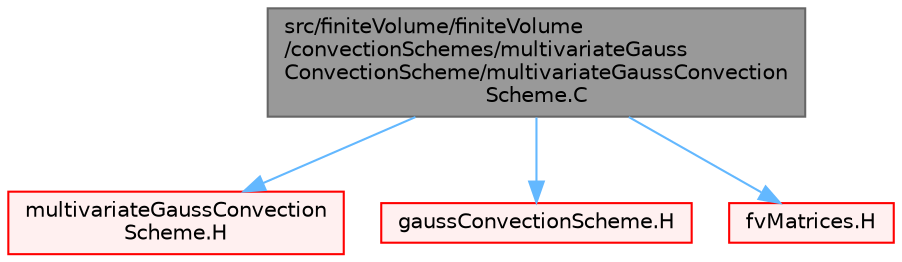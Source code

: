 digraph "src/finiteVolume/finiteVolume/convectionSchemes/multivariateGaussConvectionScheme/multivariateGaussConvectionScheme.C"
{
 // LATEX_PDF_SIZE
  bgcolor="transparent";
  edge [fontname=Helvetica,fontsize=10,labelfontname=Helvetica,labelfontsize=10];
  node [fontname=Helvetica,fontsize=10,shape=box,height=0.2,width=0.4];
  Node1 [id="Node000001",label="src/finiteVolume/finiteVolume\l/convectionSchemes/multivariateGauss\lConvectionScheme/multivariateGaussConvection\lScheme.C",height=0.2,width=0.4,color="gray40", fillcolor="grey60", style="filled", fontcolor="black",tooltip=" "];
  Node1 -> Node2 [id="edge1_Node000001_Node000002",color="steelblue1",style="solid",tooltip=" "];
  Node2 [id="Node000002",label="multivariateGaussConvection\lScheme.H",height=0.2,width=0.4,color="red", fillcolor="#FFF0F0", style="filled",URL="$multivariateGaussConvectionScheme_8H.html",tooltip=" "];
  Node1 -> Node151 [id="edge2_Node000001_Node000151",color="steelblue1",style="solid",tooltip=" "];
  Node151 [id="Node000151",label="gaussConvectionScheme.H",height=0.2,width=0.4,color="red", fillcolor="#FFF0F0", style="filled",URL="$gaussConvectionScheme_8H.html",tooltip=" "];
  Node1 -> Node152 [id="edge3_Node000001_Node000152",color="steelblue1",style="solid",tooltip=" "];
  Node152 [id="Node000152",label="fvMatrices.H",height=0.2,width=0.4,color="red", fillcolor="#FFF0F0", style="filled",URL="$fvMatrices_8H.html",tooltip="A special matrix type and solver, designed for finite volume solutions of scalar equations."];
}
